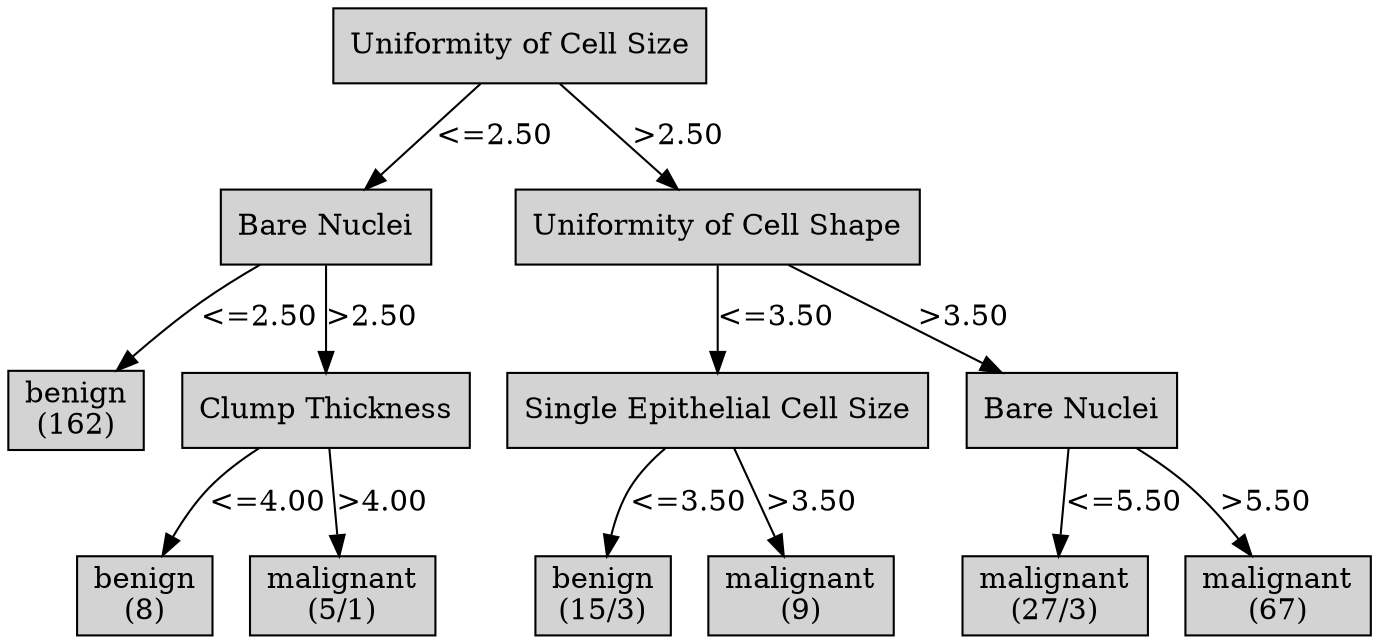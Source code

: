 digraph ID3_Tree {
"0" [shape=box, style=filled, label="Uniformity of Cell Size
", weight=1]
"1" [shape=box, style=filled, label="Bare Nuclei
", weight=2]
0 -> 1 [ label = "<=2.50"];
"2" [shape=box, style=filled, label="benign
(162)
", weight=3]
1 -> 2 [ label = "<=2.50"];
"3" [shape=box, style=filled, label="Clump Thickness
", weight=3]
1 -> 3 [ label = ">2.50"];
"4" [shape=box, style=filled, label="benign
(8)
", weight=4]
3 -> 4 [ label = "<=4.00"];
"5" [shape=box, style=filled, label="malignant
(5/1)
", weight=4]
3 -> 5 [ label = ">4.00"];
"6" [shape=box, style=filled, label="Uniformity of Cell Shape
", weight=2]
0 -> 6 [ label = ">2.50"];
"7" [shape=box, style=filled, label="Single Epithelial Cell Size
", weight=3]
6 -> 7 [ label = "<=3.50"];
"8" [shape=box, style=filled, label="benign
(15/3)
", weight=4]
7 -> 8 [ label = "<=3.50"];
"9" [shape=box, style=filled, label="malignant
(9)
", weight=4]
7 -> 9 [ label = ">3.50"];
"10" [shape=box, style=filled, label="Bare Nuclei
", weight=3]
6 -> 10 [ label = ">3.50"];
"11" [shape=box, style=filled, label="malignant
(27/3)
", weight=4]
10 -> 11 [ label = "<=5.50"];
"12" [shape=box, style=filled, label="malignant
(67)
", weight=4]
10 -> 12 [ label = ">5.50"];
{rank=same; 0;};
{rank=same; 1;6;};
{rank=same; 2;3;7;10;};
{rank=same; 4;5;8;9;11;12;};
}
